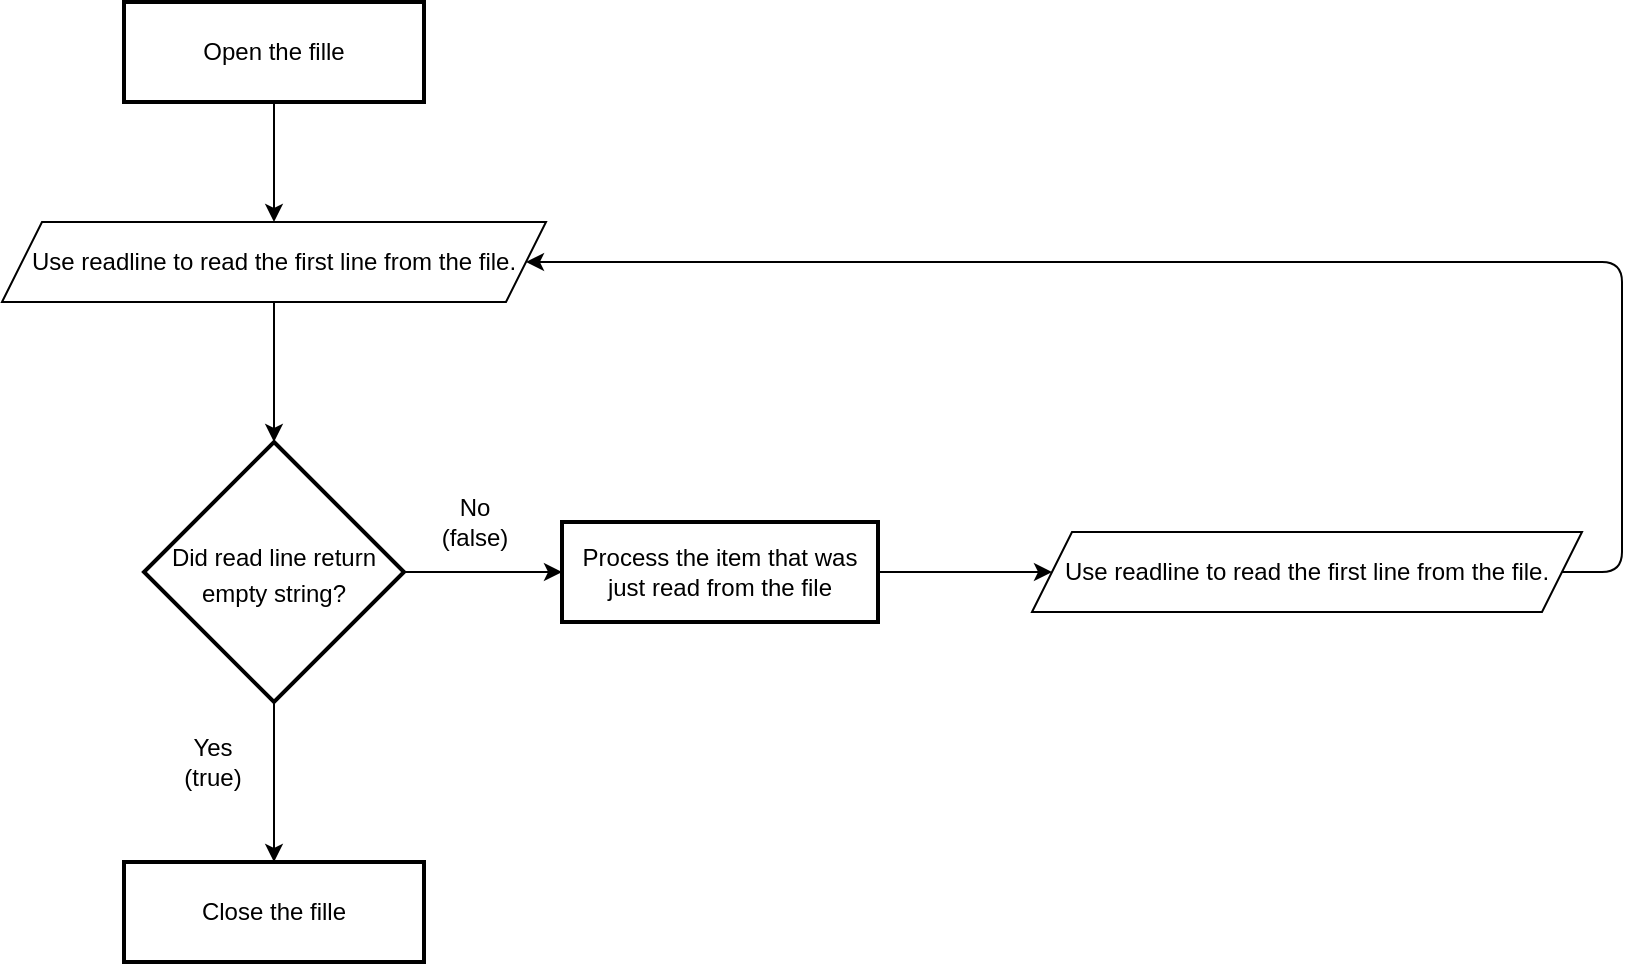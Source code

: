 <mxfile>
    <diagram id="vrcr7_QlgRhsXXRaKg3p" name="Page-1">
        <mxGraphModel dx="1002" dy="563" grid="1" gridSize="10" guides="1" tooltips="1" connect="1" arrows="1" fold="1" page="1" pageScale="1" pageWidth="850" pageHeight="1100" math="0" shadow="0">
            <root>
                <mxCell id="0"/>
                <mxCell id="1" parent="0"/>
                <mxCell id="6" style="edgeStyle=none;html=1;exitX=0.5;exitY=1;exitDx=0;exitDy=0;entryX=0.5;entryY=0;entryDx=0;entryDy=0;fontSize=12;" edge="1" parent="1" source="2" target="4">
                    <mxGeometry relative="1" as="geometry"/>
                </mxCell>
                <mxCell id="2" value="Open the fille" style="rounded=1;whiteSpace=wrap;html=1;absoluteArcSize=1;arcSize=0;strokeWidth=2;" vertex="1" parent="1">
                    <mxGeometry x="71" y="80" width="150" height="50" as="geometry"/>
                </mxCell>
                <mxCell id="7" style="edgeStyle=none;html=1;exitX=0.5;exitY=1;exitDx=0;exitDy=0;entryX=0.5;entryY=0;entryDx=0;entryDy=0;entryPerimeter=0;fontSize=12;" edge="1" parent="1" source="4" target="5">
                    <mxGeometry relative="1" as="geometry"/>
                </mxCell>
                <mxCell id="4" value="Use readline to read the first line from the file." style="shape=parallelogram;perimeter=parallelogramPerimeter;fixedSize=1;align=center;whiteSpace=wrap;html=1;" vertex="1" parent="1">
                    <mxGeometry x="10" y="190" width="272" height="40" as="geometry"/>
                </mxCell>
                <mxCell id="12" style="edgeStyle=none;html=1;exitX=1;exitY=0.5;exitDx=0;exitDy=0;exitPerimeter=0;entryX=0;entryY=0.5;entryDx=0;entryDy=0;fontSize=12;" edge="1" parent="1" source="5" target="11">
                    <mxGeometry relative="1" as="geometry"/>
                </mxCell>
                <mxCell id="19" style="edgeStyle=none;html=1;exitX=0.5;exitY=1;exitDx=0;exitDy=0;exitPerimeter=0;entryX=0.5;entryY=0;entryDx=0;entryDy=0;fontSize=12;" edge="1" parent="1" source="5" target="17">
                    <mxGeometry relative="1" as="geometry"/>
                </mxCell>
                <mxCell id="5" value="&lt;font style=&quot;font-size: 12px;&quot;&gt;Did read line return empty string?&lt;/font&gt;" style="strokeWidth=2;html=1;shape=mxgraph.flowchart.decision;whiteSpace=wrap;fontSize=15;" vertex="1" parent="1">
                    <mxGeometry x="81" y="300" width="130" height="130" as="geometry"/>
                </mxCell>
                <mxCell id="14" style="edgeStyle=none;html=1;exitX=1;exitY=0.5;exitDx=0;exitDy=0;entryX=0;entryY=0.5;entryDx=0;entryDy=0;fontSize=12;" edge="1" parent="1" source="11" target="13">
                    <mxGeometry relative="1" as="geometry"/>
                </mxCell>
                <mxCell id="11" value="Process the item that was just read from the file" style="rounded=1;whiteSpace=wrap;html=1;absoluteArcSize=1;arcSize=0;strokeWidth=2;" vertex="1" parent="1">
                    <mxGeometry x="290" y="340" width="158" height="50" as="geometry"/>
                </mxCell>
                <mxCell id="15" style="edgeStyle=none;html=1;exitX=1;exitY=0.5;exitDx=0;exitDy=0;entryX=1;entryY=0.5;entryDx=0;entryDy=0;fontSize=12;" edge="1" parent="1" source="13" target="4">
                    <mxGeometry relative="1" as="geometry">
                        <Array as="points">
                            <mxPoint x="820" y="365"/>
                            <mxPoint x="820" y="290"/>
                            <mxPoint x="820" y="210"/>
                        </Array>
                    </mxGeometry>
                </mxCell>
                <mxCell id="13" value="Use readline to read the first line from the file." style="shape=parallelogram;perimeter=parallelogramPerimeter;fixedSize=1;align=center;whiteSpace=wrap;html=1;" vertex="1" parent="1">
                    <mxGeometry x="525" y="345" width="275" height="40" as="geometry"/>
                </mxCell>
                <mxCell id="16" value="Yes&lt;br&gt;(true)" style="text;html=1;align=center;verticalAlign=middle;resizable=0;points=[];autosize=1;strokeColor=none;fillColor=none;fontSize=12;" vertex="1" parent="1">
                    <mxGeometry x="90" y="440" width="50" height="40" as="geometry"/>
                </mxCell>
                <mxCell id="17" value="Close the fille" style="rounded=1;whiteSpace=wrap;html=1;absoluteArcSize=1;arcSize=0;strokeWidth=2;" vertex="1" parent="1">
                    <mxGeometry x="71" y="510" width="150" height="50" as="geometry"/>
                </mxCell>
                <mxCell id="20" value="No&lt;br&gt;(false)" style="text;html=1;align=center;verticalAlign=middle;resizable=0;points=[];autosize=1;strokeColor=none;fillColor=none;fontSize=12;" vertex="1" parent="1">
                    <mxGeometry x="216" y="320" width="60" height="40" as="geometry"/>
                </mxCell>
            </root>
        </mxGraphModel>
    </diagram>
</mxfile>